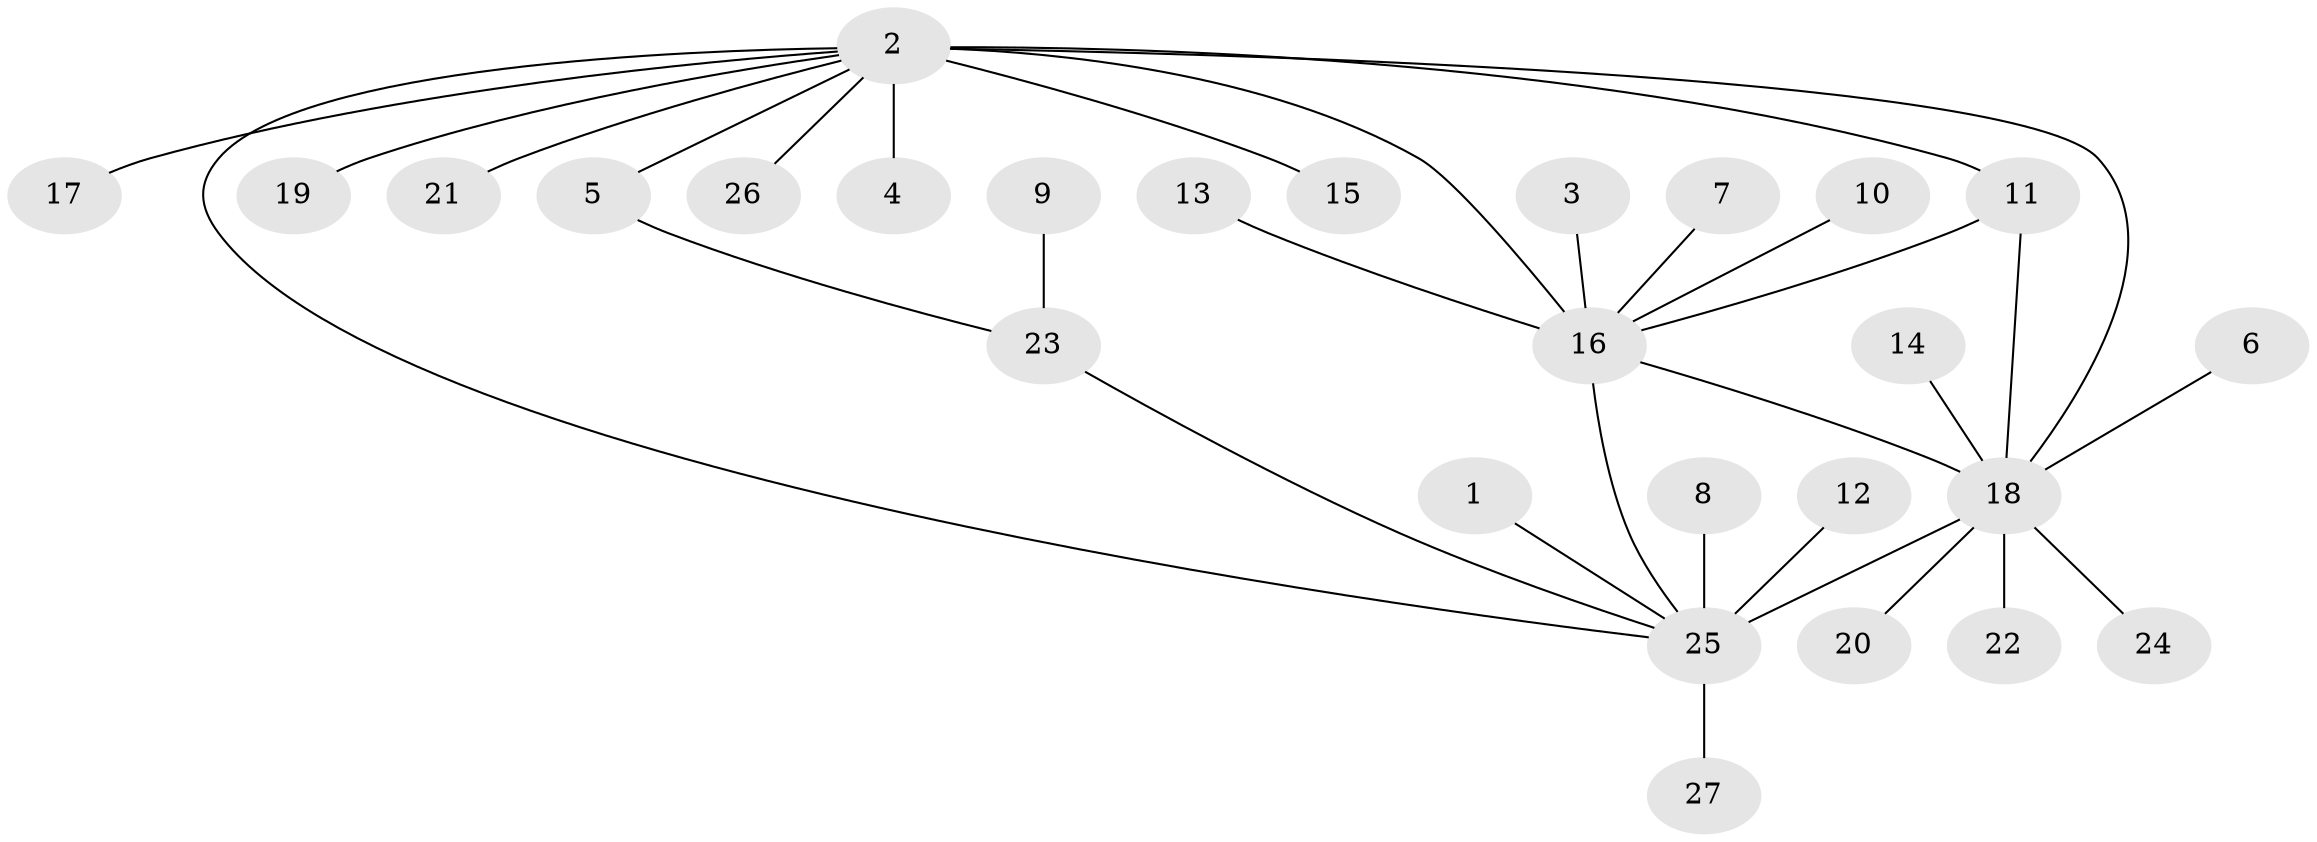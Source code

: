 // original degree distribution, {6: 0.03773584905660377, 8: 0.03773584905660377, 7: 0.018867924528301886, 4: 0.05660377358490566, 9: 0.018867924528301886, 10: 0.018867924528301886, 1: 0.5471698113207547, 2: 0.24528301886792453, 3: 0.018867924528301886}
// Generated by graph-tools (version 1.1) at 2025/26/03/09/25 03:26:43]
// undirected, 27 vertices, 32 edges
graph export_dot {
graph [start="1"]
  node [color=gray90,style=filled];
  1;
  2;
  3;
  4;
  5;
  6;
  7;
  8;
  9;
  10;
  11;
  12;
  13;
  14;
  15;
  16;
  17;
  18;
  19;
  20;
  21;
  22;
  23;
  24;
  25;
  26;
  27;
  1 -- 25 [weight=1.0];
  2 -- 4 [weight=1.0];
  2 -- 5 [weight=1.0];
  2 -- 11 [weight=1.0];
  2 -- 15 [weight=1.0];
  2 -- 16 [weight=2.0];
  2 -- 17 [weight=1.0];
  2 -- 18 [weight=2.0];
  2 -- 19 [weight=1.0];
  2 -- 21 [weight=1.0];
  2 -- 25 [weight=1.0];
  2 -- 26 [weight=1.0];
  3 -- 16 [weight=1.0];
  5 -- 23 [weight=1.0];
  6 -- 18 [weight=1.0];
  7 -- 16 [weight=1.0];
  8 -- 25 [weight=1.0];
  9 -- 23 [weight=1.0];
  10 -- 16 [weight=1.0];
  11 -- 16 [weight=1.0];
  11 -- 18 [weight=1.0];
  12 -- 25 [weight=1.0];
  13 -- 16 [weight=1.0];
  14 -- 18 [weight=1.0];
  16 -- 18 [weight=1.0];
  16 -- 25 [weight=1.0];
  18 -- 20 [weight=1.0];
  18 -- 22 [weight=1.0];
  18 -- 24 [weight=1.0];
  18 -- 25 [weight=3.0];
  23 -- 25 [weight=1.0];
  25 -- 27 [weight=1.0];
}
